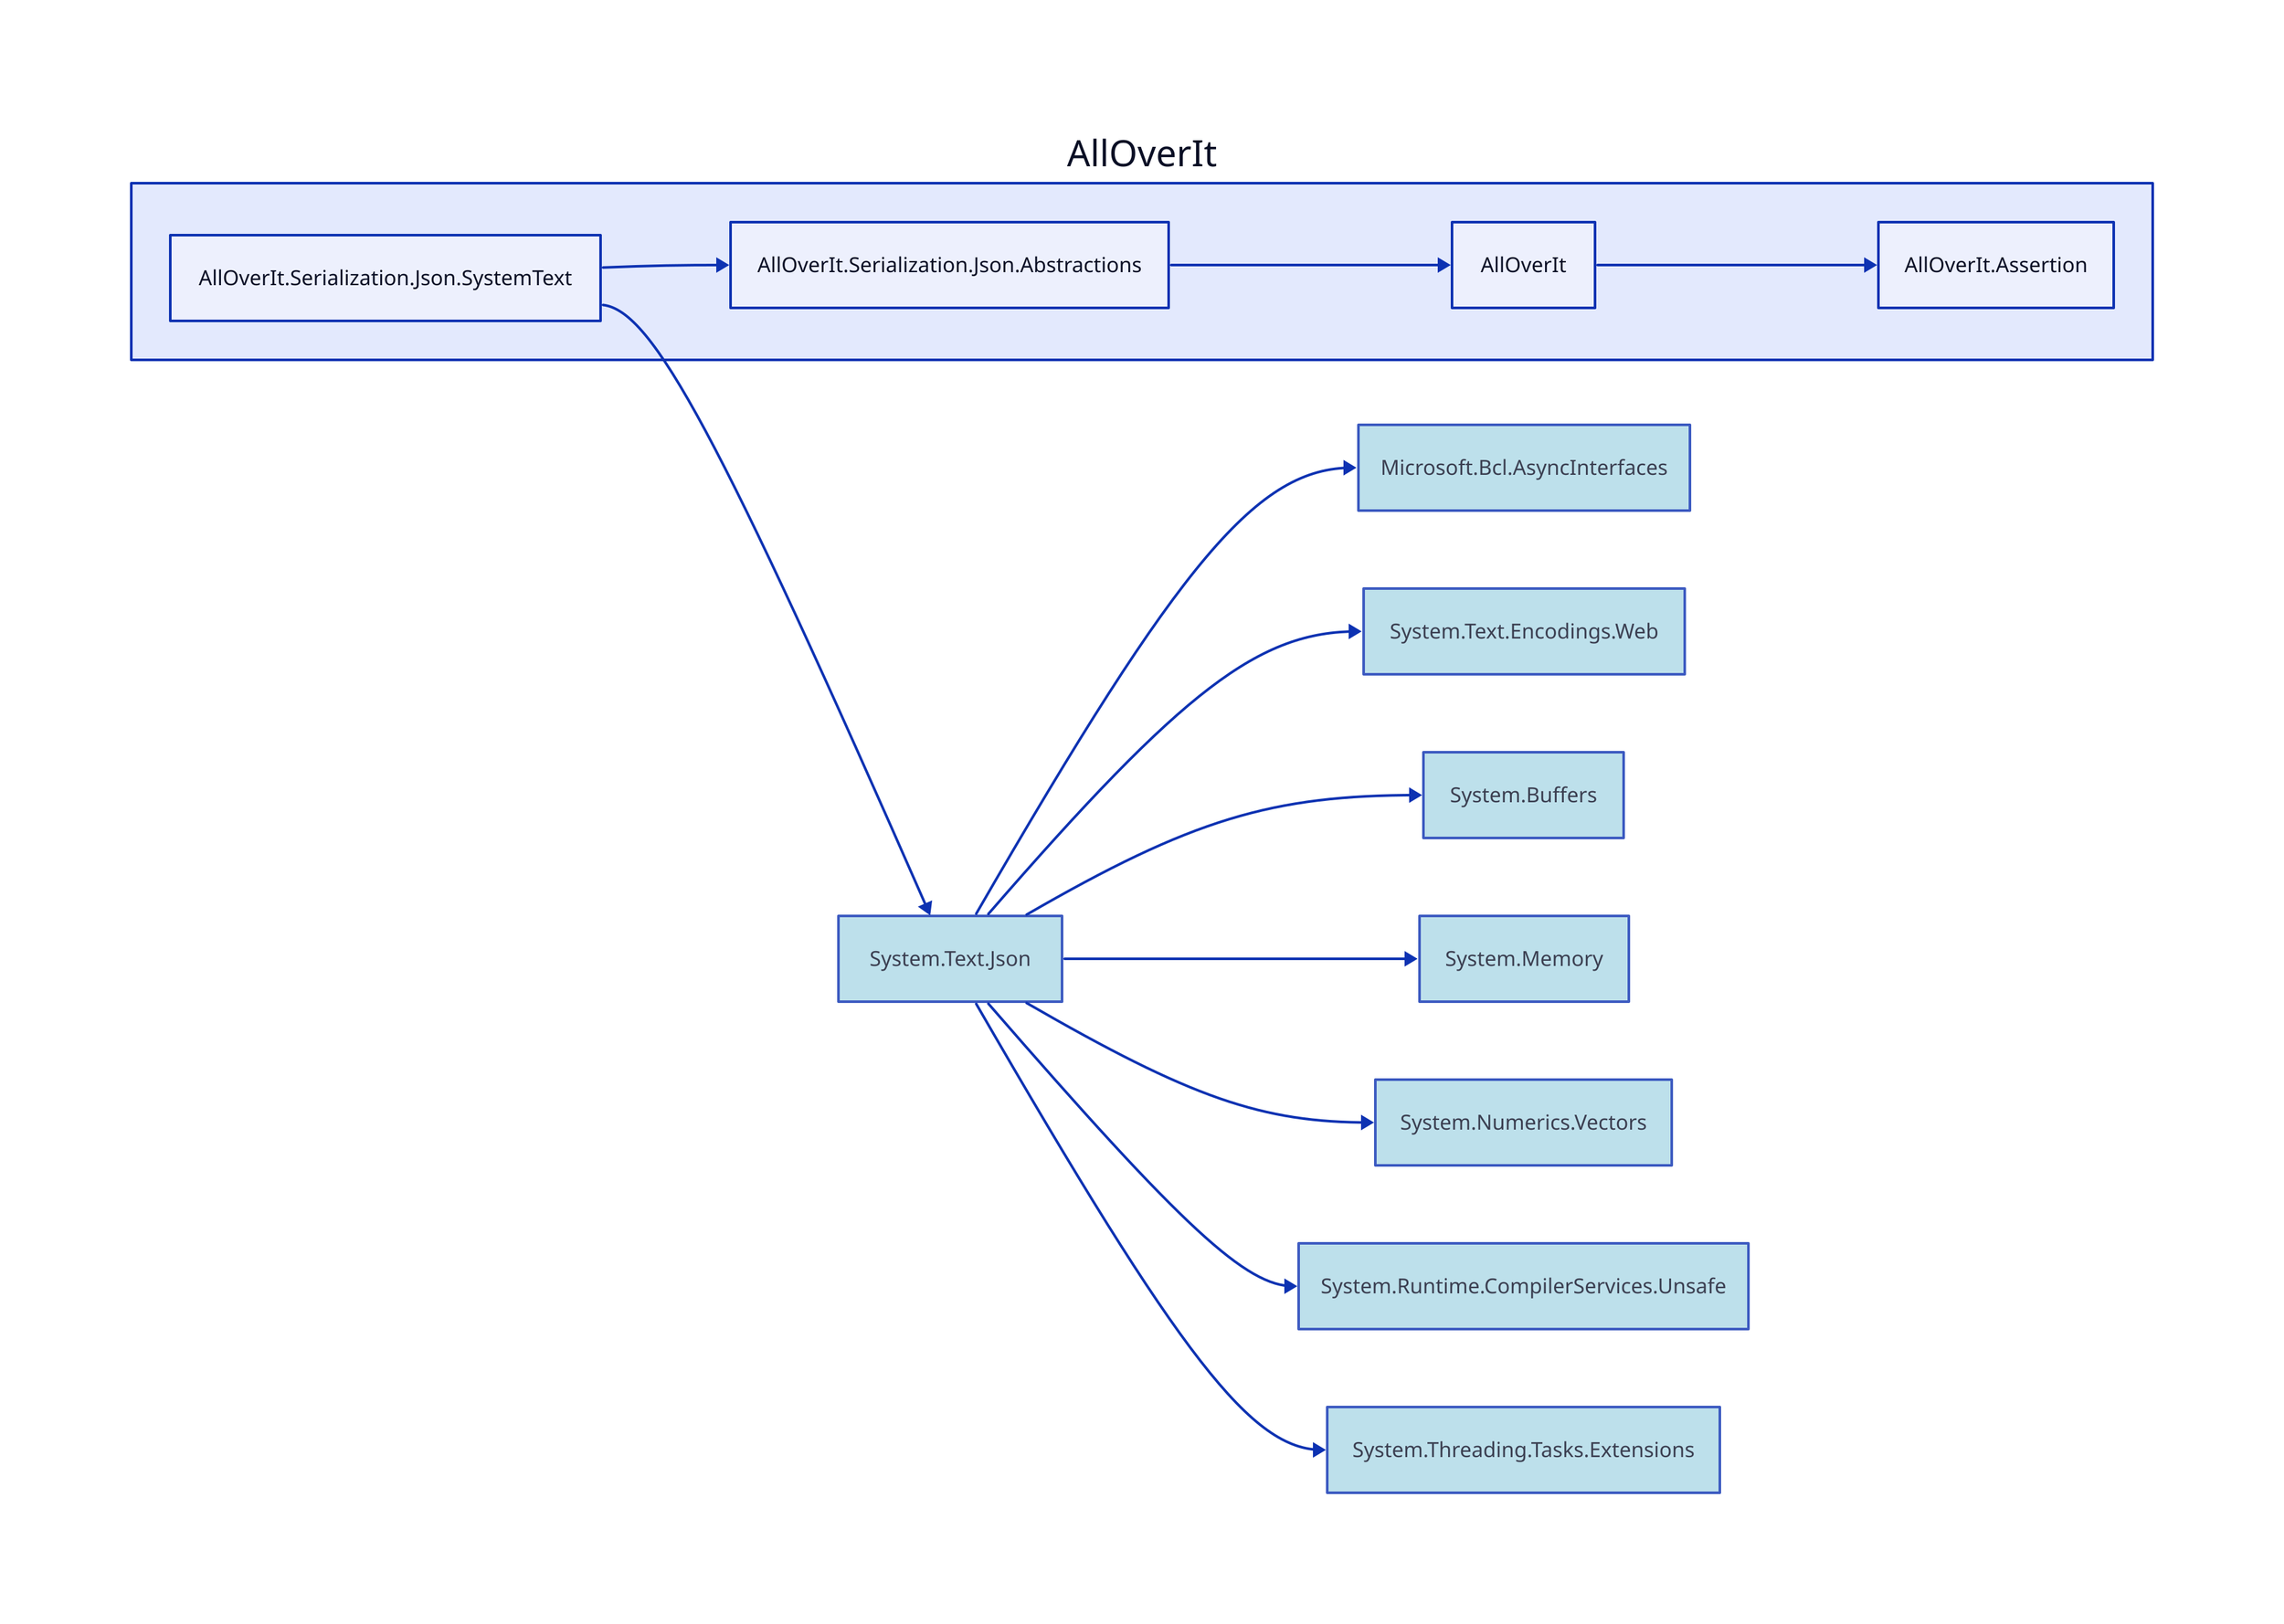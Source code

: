 direction: right

aoi: AllOverIt
aoi.alloverit-serialization-json-systemtext: AllOverIt.Serialization.Json.SystemText
aoi.alloverit-serialization-json-abstractions: AllOverIt.Serialization.Json.Abstractions
aoi.alloverit: AllOverIt
aoi.alloverit-assertion: AllOverIt.Assertion
system-text-json: System.Text.Json
system-text-json.style.fill: lightblue
system-text-json.style.opacity: 0.8
microsoft-bcl-asyncinterfaces: Microsoft.Bcl.AsyncInterfaces
microsoft-bcl-asyncinterfaces.style.fill: lightblue
microsoft-bcl-asyncinterfaces.style.opacity: 0.8
system-text-encodings-web: System.Text.Encodings.Web
system-text-encodings-web.style.fill: lightblue
system-text-encodings-web.style.opacity: 0.8
system-buffers: System.Buffers
system-buffers.style.fill: lightblue
system-buffers.style.opacity: 0.8
system-memory: System.Memory
system-memory.style.fill: lightblue
system-memory.style.opacity: 0.8
system-numerics-vectors: System.Numerics.Vectors
system-numerics-vectors.style.fill: lightblue
system-numerics-vectors.style.opacity: 0.8
system-runtime-compilerservices-unsafe: System.Runtime.CompilerServices.Unsafe
system-runtime-compilerservices-unsafe.style.fill: lightblue
system-runtime-compilerservices-unsafe.style.opacity: 0.8
system-threading-tasks-extensions: System.Threading.Tasks.Extensions
system-threading-tasks-extensions.style.fill: lightblue
system-threading-tasks-extensions.style.opacity: 0.8

aoi.alloverit-serialization-json-abstractions <- aoi.alloverit-serialization-json-systemtext
aoi.alloverit <- aoi.alloverit-serialization-json-abstractions
aoi.alloverit-assertion <- aoi.alloverit
system-text-json <- aoi.alloverit-serialization-json-systemtext
microsoft-bcl-asyncinterfaces <- system-text-json
system-text-encodings-web <- system-text-json
system-buffers <- system-text-json
system-memory <- system-text-json
system-numerics-vectors <- system-text-json
system-runtime-compilerservices-unsafe <- system-text-json
system-threading-tasks-extensions <- system-text-json
